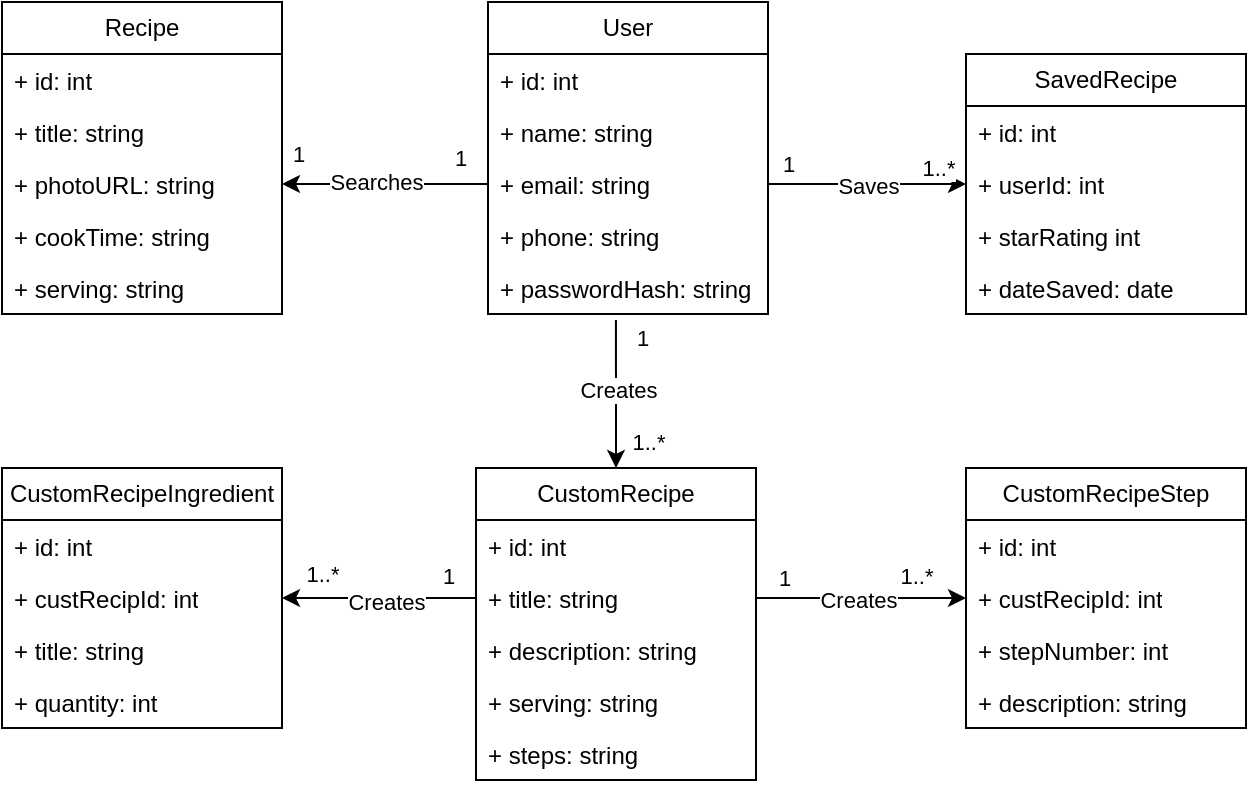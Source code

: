 <mxfile version="28.0.6">
  <diagram name="Page-1" id="riTdyIcI4bcscJIrnPK_">
    <mxGraphModel dx="824" dy="356" grid="0" gridSize="10" guides="1" tooltips="1" connect="1" arrows="1" fold="1" page="0" pageScale="1" pageWidth="850" pageHeight="1100" math="0" shadow="0">
      <root>
        <mxCell id="0" />
        <mxCell id="1" parent="0" />
        <mxCell id="7cRB-JxagoLuCM3HL7WU-1" value="User" style="swimlane;fontStyle=0;childLayout=stackLayout;horizontal=1;startSize=26;fillColor=none;horizontalStack=0;resizeParent=1;resizeParentMax=0;resizeLast=0;collapsible=1;marginBottom=0;whiteSpace=wrap;html=1;" parent="1" vertex="1">
          <mxGeometry x="1441" y="705" width="140" height="156" as="geometry">
            <mxRectangle x="1441" y="705" width="60" height="26" as="alternateBounds" />
          </mxGeometry>
        </mxCell>
        <mxCell id="7cRB-JxagoLuCM3HL7WU-2" value="+ id: int" style="text;strokeColor=none;fillColor=none;align=left;verticalAlign=top;spacingLeft=4;spacingRight=4;overflow=hidden;rotatable=0;points=[[0,0.5],[1,0.5]];portConstraint=eastwest;whiteSpace=wrap;html=1;" parent="7cRB-JxagoLuCM3HL7WU-1" vertex="1">
          <mxGeometry y="26" width="140" height="26" as="geometry" />
        </mxCell>
        <mxCell id="7cRB-JxagoLuCM3HL7WU-3" value="+ name: string" style="text;strokeColor=none;fillColor=none;align=left;verticalAlign=top;spacingLeft=4;spacingRight=4;overflow=hidden;rotatable=0;points=[[0,0.5],[1,0.5]];portConstraint=eastwest;whiteSpace=wrap;html=1;" parent="7cRB-JxagoLuCM3HL7WU-1" vertex="1">
          <mxGeometry y="52" width="140" height="26" as="geometry" />
        </mxCell>
        <mxCell id="7cRB-JxagoLuCM3HL7WU-4" value="+ email: string" style="text;strokeColor=none;fillColor=none;align=left;verticalAlign=top;spacingLeft=4;spacingRight=4;overflow=hidden;rotatable=0;points=[[0,0.5],[1,0.5]];portConstraint=eastwest;whiteSpace=wrap;html=1;" parent="7cRB-JxagoLuCM3HL7WU-1" vertex="1">
          <mxGeometry y="78" width="140" height="26" as="geometry" />
        </mxCell>
        <mxCell id="7cRB-JxagoLuCM3HL7WU-6" value="+ phone: string" style="text;strokeColor=none;fillColor=none;align=left;verticalAlign=top;spacingLeft=4;spacingRight=4;overflow=hidden;rotatable=0;points=[[0,0.5],[1,0.5]];portConstraint=eastwest;whiteSpace=wrap;html=1;" parent="7cRB-JxagoLuCM3HL7WU-1" vertex="1">
          <mxGeometry y="104" width="140" height="26" as="geometry" />
        </mxCell>
        <mxCell id="7cRB-JxagoLuCM3HL7WU-7" value="+ passwordHash: string" style="text;strokeColor=none;fillColor=none;align=left;verticalAlign=top;spacingLeft=4;spacingRight=4;overflow=hidden;rotatable=0;points=[[0,0.5],[1,0.5]];portConstraint=eastwest;whiteSpace=wrap;html=1;" parent="7cRB-JxagoLuCM3HL7WU-1" vertex="1">
          <mxGeometry y="130" width="140" height="26" as="geometry" />
        </mxCell>
        <mxCell id="7cRB-JxagoLuCM3HL7WU-8" value="SavedRecipe" style="swimlane;fontStyle=0;childLayout=stackLayout;horizontal=1;startSize=26;fillColor=none;horizontalStack=0;resizeParent=1;resizeParentMax=0;resizeLast=0;collapsible=1;marginBottom=0;whiteSpace=wrap;html=1;" parent="1" vertex="1">
          <mxGeometry x="1680" y="731" width="140" height="130" as="geometry">
            <mxRectangle x="1441" y="705" width="60" height="26" as="alternateBounds" />
          </mxGeometry>
        </mxCell>
        <mxCell id="7cRB-JxagoLuCM3HL7WU-9" value="+ id: int" style="text;strokeColor=none;fillColor=none;align=left;verticalAlign=top;spacingLeft=4;spacingRight=4;overflow=hidden;rotatable=0;points=[[0,0.5],[1,0.5]];portConstraint=eastwest;whiteSpace=wrap;html=1;" parent="7cRB-JxagoLuCM3HL7WU-8" vertex="1">
          <mxGeometry y="26" width="140" height="26" as="geometry" />
        </mxCell>
        <mxCell id="7cRB-JxagoLuCM3HL7WU-10" value="+ userId: int" style="text;strokeColor=none;fillColor=none;align=left;verticalAlign=top;spacingLeft=4;spacingRight=4;overflow=hidden;rotatable=0;points=[[0,0.5],[1,0.5]];portConstraint=eastwest;whiteSpace=wrap;html=1;" parent="7cRB-JxagoLuCM3HL7WU-8" vertex="1">
          <mxGeometry y="52" width="140" height="26" as="geometry" />
        </mxCell>
        <mxCell id="7cRB-JxagoLuCM3HL7WU-11" value="+ star&lt;span style=&quot;background-color: transparent; color: light-dark(rgb(0, 0, 0), rgb(255, 255, 255));&quot;&gt;Rating int&lt;/span&gt;" style="text;strokeColor=none;fillColor=none;align=left;verticalAlign=top;spacingLeft=4;spacingRight=4;overflow=hidden;rotatable=0;points=[[0,0.5],[1,0.5]];portConstraint=eastwest;whiteSpace=wrap;html=1;" parent="7cRB-JxagoLuCM3HL7WU-8" vertex="1">
          <mxGeometry y="78" width="140" height="26" as="geometry" />
        </mxCell>
        <mxCell id="7cRB-JxagoLuCM3HL7WU-12" value="+ dateSaved: date" style="text;strokeColor=none;fillColor=none;align=left;verticalAlign=top;spacingLeft=4;spacingRight=4;overflow=hidden;rotatable=0;points=[[0,0.5],[1,0.5]];portConstraint=eastwest;whiteSpace=wrap;html=1;" parent="7cRB-JxagoLuCM3HL7WU-8" vertex="1">
          <mxGeometry y="104" width="140" height="26" as="geometry" />
        </mxCell>
        <mxCell id="7cRB-JxagoLuCM3HL7WU-14" value="Recipe" style="swimlane;fontStyle=0;childLayout=stackLayout;horizontal=1;startSize=26;fillColor=none;horizontalStack=0;resizeParent=1;resizeParentMax=0;resizeLast=0;collapsible=1;marginBottom=0;whiteSpace=wrap;html=1;" parent="1" vertex="1">
          <mxGeometry x="1198" y="705" width="140" height="156" as="geometry">
            <mxRectangle x="1441" y="705" width="60" height="26" as="alternateBounds" />
          </mxGeometry>
        </mxCell>
        <mxCell id="7cRB-JxagoLuCM3HL7WU-15" value="+ id: int" style="text;strokeColor=none;fillColor=none;align=left;verticalAlign=top;spacingLeft=4;spacingRight=4;overflow=hidden;rotatable=0;points=[[0,0.5],[1,0.5]];portConstraint=eastwest;whiteSpace=wrap;html=1;" parent="7cRB-JxagoLuCM3HL7WU-14" vertex="1">
          <mxGeometry y="26" width="140" height="26" as="geometry" />
        </mxCell>
        <mxCell id="7cRB-JxagoLuCM3HL7WU-16" value="+ title: string" style="text;strokeColor=none;fillColor=none;align=left;verticalAlign=top;spacingLeft=4;spacingRight=4;overflow=hidden;rotatable=0;points=[[0,0.5],[1,0.5]];portConstraint=eastwest;whiteSpace=wrap;html=1;" parent="7cRB-JxagoLuCM3HL7WU-14" vertex="1">
          <mxGeometry y="52" width="140" height="26" as="geometry" />
        </mxCell>
        <mxCell id="7cRB-JxagoLuCM3HL7WU-18" value="+ photoURL: string" style="text;strokeColor=none;fillColor=none;align=left;verticalAlign=top;spacingLeft=4;spacingRight=4;overflow=hidden;rotatable=0;points=[[0,0.5],[1,0.5]];portConstraint=eastwest;whiteSpace=wrap;html=1;" parent="7cRB-JxagoLuCM3HL7WU-14" vertex="1">
          <mxGeometry y="78" width="140" height="26" as="geometry" />
        </mxCell>
        <mxCell id="7cRB-JxagoLuCM3HL7WU-19" value="+ cookTime: string" style="text;strokeColor=none;fillColor=none;align=left;verticalAlign=top;spacingLeft=4;spacingRight=4;overflow=hidden;rotatable=0;points=[[0,0.5],[1,0.5]];portConstraint=eastwest;whiteSpace=wrap;html=1;" parent="7cRB-JxagoLuCM3HL7WU-14" vertex="1">
          <mxGeometry y="104" width="140" height="26" as="geometry" />
        </mxCell>
        <mxCell id="7cRB-JxagoLuCM3HL7WU-20" value="+ serving: string" style="text;strokeColor=none;fillColor=none;align=left;verticalAlign=top;spacingLeft=4;spacingRight=4;overflow=hidden;rotatable=0;points=[[0,0.5],[1,0.5]];portConstraint=eastwest;whiteSpace=wrap;html=1;" parent="7cRB-JxagoLuCM3HL7WU-14" vertex="1">
          <mxGeometry y="130" width="140" height="26" as="geometry" />
        </mxCell>
        <mxCell id="0TWWb6cAhnwTtQk6iIFq-7" value="CustomRecipe" style="swimlane;fontStyle=0;childLayout=stackLayout;horizontal=1;startSize=26;fillColor=none;horizontalStack=0;resizeParent=1;resizeParentMax=0;resizeLast=0;collapsible=1;marginBottom=0;whiteSpace=wrap;html=1;" vertex="1" parent="1">
          <mxGeometry x="1435" y="938" width="140" height="156" as="geometry">
            <mxRectangle x="1441" y="705" width="60" height="26" as="alternateBounds" />
          </mxGeometry>
        </mxCell>
        <mxCell id="0TWWb6cAhnwTtQk6iIFq-8" value="+ id: int" style="text;strokeColor=none;fillColor=none;align=left;verticalAlign=top;spacingLeft=4;spacingRight=4;overflow=hidden;rotatable=0;points=[[0,0.5],[1,0.5]];portConstraint=eastwest;whiteSpace=wrap;html=1;" vertex="1" parent="0TWWb6cAhnwTtQk6iIFq-7">
          <mxGeometry y="26" width="140" height="26" as="geometry" />
        </mxCell>
        <mxCell id="0TWWb6cAhnwTtQk6iIFq-9" value="+ title: string" style="text;strokeColor=none;fillColor=none;align=left;verticalAlign=top;spacingLeft=4;spacingRight=4;overflow=hidden;rotatable=0;points=[[0,0.5],[1,0.5]];portConstraint=eastwest;whiteSpace=wrap;html=1;" vertex="1" parent="0TWWb6cAhnwTtQk6iIFq-7">
          <mxGeometry y="52" width="140" height="26" as="geometry" />
        </mxCell>
        <mxCell id="0TWWb6cAhnwTtQk6iIFq-10" value="+ description: string" style="text;strokeColor=none;fillColor=none;align=left;verticalAlign=top;spacingLeft=4;spacingRight=4;overflow=hidden;rotatable=0;points=[[0,0.5],[1,0.5]];portConstraint=eastwest;whiteSpace=wrap;html=1;" vertex="1" parent="0TWWb6cAhnwTtQk6iIFq-7">
          <mxGeometry y="78" width="140" height="26" as="geometry" />
        </mxCell>
        <mxCell id="0TWWb6cAhnwTtQk6iIFq-13" value="+ serving: string" style="text;strokeColor=none;fillColor=none;align=left;verticalAlign=top;spacingLeft=4;spacingRight=4;overflow=hidden;rotatable=0;points=[[0,0.5],[1,0.5]];portConstraint=eastwest;whiteSpace=wrap;html=1;" vertex="1" parent="0TWWb6cAhnwTtQk6iIFq-7">
          <mxGeometry y="104" width="140" height="26" as="geometry" />
        </mxCell>
        <mxCell id="0TWWb6cAhnwTtQk6iIFq-20" value="+ steps: string" style="text;strokeColor=none;fillColor=none;align=left;verticalAlign=top;spacingLeft=4;spacingRight=4;overflow=hidden;rotatable=0;points=[[0,0.5],[1,0.5]];portConstraint=eastwest;whiteSpace=wrap;html=1;" vertex="1" parent="0TWWb6cAhnwTtQk6iIFq-7">
          <mxGeometry y="130" width="140" height="26" as="geometry" />
        </mxCell>
        <mxCell id="0TWWb6cAhnwTtQk6iIFq-14" value="CustomRecipeIngredient" style="swimlane;fontStyle=0;childLayout=stackLayout;horizontal=1;startSize=26;fillColor=none;horizontalStack=0;resizeParent=1;resizeParentMax=0;resizeLast=0;collapsible=1;marginBottom=0;whiteSpace=wrap;html=1;" vertex="1" parent="1">
          <mxGeometry x="1198" y="938" width="140" height="130" as="geometry">
            <mxRectangle x="1441" y="705" width="60" height="26" as="alternateBounds" />
          </mxGeometry>
        </mxCell>
        <mxCell id="0TWWb6cAhnwTtQk6iIFq-15" value="+ id: int" style="text;strokeColor=none;fillColor=none;align=left;verticalAlign=top;spacingLeft=4;spacingRight=4;overflow=hidden;rotatable=0;points=[[0,0.5],[1,0.5]];portConstraint=eastwest;whiteSpace=wrap;html=1;" vertex="1" parent="0TWWb6cAhnwTtQk6iIFq-14">
          <mxGeometry y="26" width="140" height="26" as="geometry" />
        </mxCell>
        <mxCell id="0TWWb6cAhnwTtQk6iIFq-19" value="+ custRecipId: int" style="text;strokeColor=none;fillColor=none;align=left;verticalAlign=top;spacingLeft=4;spacingRight=4;overflow=hidden;rotatable=0;points=[[0,0.5],[1,0.5]];portConstraint=eastwest;whiteSpace=wrap;html=1;" vertex="1" parent="0TWWb6cAhnwTtQk6iIFq-14">
          <mxGeometry y="52" width="140" height="26" as="geometry" />
        </mxCell>
        <mxCell id="0TWWb6cAhnwTtQk6iIFq-16" value="+ title: string" style="text;strokeColor=none;fillColor=none;align=left;verticalAlign=top;spacingLeft=4;spacingRight=4;overflow=hidden;rotatable=0;points=[[0,0.5],[1,0.5]];portConstraint=eastwest;whiteSpace=wrap;html=1;" vertex="1" parent="0TWWb6cAhnwTtQk6iIFq-14">
          <mxGeometry y="78" width="140" height="26" as="geometry" />
        </mxCell>
        <mxCell id="0TWWb6cAhnwTtQk6iIFq-18" value="+ quantity: int" style="text;strokeColor=none;fillColor=none;align=left;verticalAlign=top;spacingLeft=4;spacingRight=4;overflow=hidden;rotatable=0;points=[[0,0.5],[1,0.5]];portConstraint=eastwest;whiteSpace=wrap;html=1;" vertex="1" parent="0TWWb6cAhnwTtQk6iIFq-14">
          <mxGeometry y="104" width="140" height="26" as="geometry" />
        </mxCell>
        <mxCell id="0TWWb6cAhnwTtQk6iIFq-21" value="CustomRecipeStep" style="swimlane;fontStyle=0;childLayout=stackLayout;horizontal=1;startSize=26;fillColor=none;horizontalStack=0;resizeParent=1;resizeParentMax=0;resizeLast=0;collapsible=1;marginBottom=0;whiteSpace=wrap;html=1;" vertex="1" parent="1">
          <mxGeometry x="1680" y="938" width="140" height="130" as="geometry">
            <mxRectangle x="1441" y="705" width="60" height="26" as="alternateBounds" />
          </mxGeometry>
        </mxCell>
        <mxCell id="0TWWb6cAhnwTtQk6iIFq-22" value="+ id: int" style="text;strokeColor=none;fillColor=none;align=left;verticalAlign=top;spacingLeft=4;spacingRight=4;overflow=hidden;rotatable=0;points=[[0,0.5],[1,0.5]];portConstraint=eastwest;whiteSpace=wrap;html=1;" vertex="1" parent="0TWWb6cAhnwTtQk6iIFq-21">
          <mxGeometry y="26" width="140" height="26" as="geometry" />
        </mxCell>
        <mxCell id="0TWWb6cAhnwTtQk6iIFq-23" value="+ custRecipId: int" style="text;strokeColor=none;fillColor=none;align=left;verticalAlign=top;spacingLeft=4;spacingRight=4;overflow=hidden;rotatable=0;points=[[0,0.5],[1,0.5]];portConstraint=eastwest;whiteSpace=wrap;html=1;" vertex="1" parent="0TWWb6cAhnwTtQk6iIFq-21">
          <mxGeometry y="52" width="140" height="26" as="geometry" />
        </mxCell>
        <mxCell id="0TWWb6cAhnwTtQk6iIFq-24" value="+ stepNumber: int" style="text;strokeColor=none;fillColor=none;align=left;verticalAlign=top;spacingLeft=4;spacingRight=4;overflow=hidden;rotatable=0;points=[[0,0.5],[1,0.5]];portConstraint=eastwest;whiteSpace=wrap;html=1;" vertex="1" parent="0TWWb6cAhnwTtQk6iIFq-21">
          <mxGeometry y="78" width="140" height="26" as="geometry" />
        </mxCell>
        <mxCell id="0TWWb6cAhnwTtQk6iIFq-25" value="+ description: string" style="text;strokeColor=none;fillColor=none;align=left;verticalAlign=top;spacingLeft=4;spacingRight=4;overflow=hidden;rotatable=0;points=[[0,0.5],[1,0.5]];portConstraint=eastwest;whiteSpace=wrap;html=1;" vertex="1" parent="0TWWb6cAhnwTtQk6iIFq-21">
          <mxGeometry y="104" width="140" height="26" as="geometry" />
        </mxCell>
        <mxCell id="0TWWb6cAhnwTtQk6iIFq-26" value="" style="endArrow=classic;html=1;rounded=0;exitX=1;exitY=0.5;exitDx=0;exitDy=0;entryX=0;entryY=0.5;entryDx=0;entryDy=0;" edge="1" parent="1" source="7cRB-JxagoLuCM3HL7WU-4" target="7cRB-JxagoLuCM3HL7WU-10">
          <mxGeometry width="50" height="50" relative="1" as="geometry">
            <mxPoint x="1689" y="792" as="sourcePoint" />
            <mxPoint x="1739" y="742" as="targetPoint" />
          </mxGeometry>
        </mxCell>
        <mxCell id="0TWWb6cAhnwTtQk6iIFq-27" value="1" style="edgeLabel;html=1;align=center;verticalAlign=middle;resizable=0;points=[];" vertex="1" connectable="0" parent="0TWWb6cAhnwTtQk6iIFq-26">
          <mxGeometry x="-0.717" y="-2" relative="1" as="geometry">
            <mxPoint x="-4" y="-12" as="offset" />
          </mxGeometry>
        </mxCell>
        <mxCell id="0TWWb6cAhnwTtQk6iIFq-28" value="1..*" style="edgeLabel;html=1;align=center;verticalAlign=middle;resizable=0;points=[];" vertex="1" connectable="0" parent="0TWWb6cAhnwTtQk6iIFq-26">
          <mxGeometry x="0.758" y="-1" relative="1" as="geometry">
            <mxPoint x="-2" y="-9" as="offset" />
          </mxGeometry>
        </mxCell>
        <mxCell id="0TWWb6cAhnwTtQk6iIFq-42" value="Saves" style="edgeLabel;html=1;align=center;verticalAlign=middle;resizable=0;points=[];" vertex="1" connectable="0" parent="0TWWb6cAhnwTtQk6iIFq-26">
          <mxGeometry x="0.01" y="-1" relative="1" as="geometry">
            <mxPoint as="offset" />
          </mxGeometry>
        </mxCell>
        <mxCell id="0TWWb6cAhnwTtQk6iIFq-29" value="" style="endArrow=classic;html=1;rounded=0;exitX=0;exitY=0.5;exitDx=0;exitDy=0;entryX=1;entryY=0.5;entryDx=0;entryDy=0;" edge="1" parent="1" source="7cRB-JxagoLuCM3HL7WU-4" target="7cRB-JxagoLuCM3HL7WU-18">
          <mxGeometry width="50" height="50" relative="1" as="geometry">
            <mxPoint x="1689" y="792" as="sourcePoint" />
            <mxPoint x="1739" y="742" as="targetPoint" />
          </mxGeometry>
        </mxCell>
        <mxCell id="0TWWb6cAhnwTtQk6iIFq-30" value="1" style="edgeLabel;html=1;align=center;verticalAlign=middle;resizable=0;points=[];" vertex="1" connectable="0" parent="0TWWb6cAhnwTtQk6iIFq-29">
          <mxGeometry x="-0.748" y="1" relative="1" as="geometry">
            <mxPoint x="-1" y="-14" as="offset" />
          </mxGeometry>
        </mxCell>
        <mxCell id="0TWWb6cAhnwTtQk6iIFq-31" value="1" style="edgeLabel;html=1;align=center;verticalAlign=middle;resizable=0;points=[];" vertex="1" connectable="0" parent="0TWWb6cAhnwTtQk6iIFq-29">
          <mxGeometry x="0.709" y="2" relative="1" as="geometry">
            <mxPoint x="-7" y="-17" as="offset" />
          </mxGeometry>
        </mxCell>
        <mxCell id="0TWWb6cAhnwTtQk6iIFq-41" value="Searches" style="edgeLabel;html=1;align=center;verticalAlign=middle;resizable=0;points=[];" vertex="1" connectable="0" parent="0TWWb6cAhnwTtQk6iIFq-29">
          <mxGeometry x="0.087" y="-1" relative="1" as="geometry">
            <mxPoint as="offset" />
          </mxGeometry>
        </mxCell>
        <mxCell id="0TWWb6cAhnwTtQk6iIFq-32" value="" style="endArrow=classic;html=1;rounded=0;exitX=0.457;exitY=1.115;exitDx=0;exitDy=0;exitPerimeter=0;entryX=0.5;entryY=0;entryDx=0;entryDy=0;" edge="1" parent="1" source="7cRB-JxagoLuCM3HL7WU-7" target="0TWWb6cAhnwTtQk6iIFq-7">
          <mxGeometry width="50" height="50" relative="1" as="geometry">
            <mxPoint x="1689" y="1025" as="sourcePoint" />
            <mxPoint x="1739" y="975" as="targetPoint" />
          </mxGeometry>
        </mxCell>
        <mxCell id="0TWWb6cAhnwTtQk6iIFq-33" value="1" style="edgeLabel;html=1;align=center;verticalAlign=middle;resizable=0;points=[];" vertex="1" connectable="0" parent="0TWWb6cAhnwTtQk6iIFq-32">
          <mxGeometry x="-0.703" relative="1" as="geometry">
            <mxPoint x="13" y="-2" as="offset" />
          </mxGeometry>
        </mxCell>
        <mxCell id="0TWWb6cAhnwTtQk6iIFq-34" value="1..*" style="edgeLabel;html=1;align=center;verticalAlign=middle;resizable=0;points=[];" vertex="1" connectable="0" parent="0TWWb6cAhnwTtQk6iIFq-32">
          <mxGeometry x="0.514" y="2" relative="1" as="geometry">
            <mxPoint x="14" y="5" as="offset" />
          </mxGeometry>
        </mxCell>
        <mxCell id="0TWWb6cAhnwTtQk6iIFq-43" value="Creates" style="edgeLabel;html=1;align=center;verticalAlign=middle;resizable=0;points=[];" vertex="1" connectable="0" parent="0TWWb6cAhnwTtQk6iIFq-32">
          <mxGeometry x="-0.054" y="1" relative="1" as="geometry">
            <mxPoint as="offset" />
          </mxGeometry>
        </mxCell>
        <mxCell id="0TWWb6cAhnwTtQk6iIFq-35" value="" style="endArrow=classic;html=1;rounded=0;entryX=1;entryY=0.5;entryDx=0;entryDy=0;exitX=0;exitY=0.5;exitDx=0;exitDy=0;" edge="1" parent="1" source="0TWWb6cAhnwTtQk6iIFq-9" target="0TWWb6cAhnwTtQk6iIFq-19">
          <mxGeometry width="50" height="50" relative="1" as="geometry">
            <mxPoint x="1418" y="1023" as="sourcePoint" />
            <mxPoint x="1621" y="1033" as="targetPoint" />
          </mxGeometry>
        </mxCell>
        <mxCell id="0TWWb6cAhnwTtQk6iIFq-36" value="1" style="edgeLabel;html=1;align=center;verticalAlign=middle;resizable=0;points=[];" vertex="1" connectable="0" parent="0TWWb6cAhnwTtQk6iIFq-35">
          <mxGeometry x="-0.703" relative="1" as="geometry">
            <mxPoint y="-11" as="offset" />
          </mxGeometry>
        </mxCell>
        <mxCell id="0TWWb6cAhnwTtQk6iIFq-37" value="1..*" style="edgeLabel;html=1;align=center;verticalAlign=middle;resizable=0;points=[];" vertex="1" connectable="0" parent="0TWWb6cAhnwTtQk6iIFq-35">
          <mxGeometry x="0.514" y="2" relative="1" as="geometry">
            <mxPoint x="-4" y="-14" as="offset" />
          </mxGeometry>
        </mxCell>
        <mxCell id="0TWWb6cAhnwTtQk6iIFq-44" value="Creates" style="edgeLabel;html=1;align=center;verticalAlign=middle;resizable=0;points=[];" vertex="1" connectable="0" parent="0TWWb6cAhnwTtQk6iIFq-35">
          <mxGeometry x="-0.062" y="2" relative="1" as="geometry">
            <mxPoint as="offset" />
          </mxGeometry>
        </mxCell>
        <mxCell id="0TWWb6cAhnwTtQk6iIFq-38" value="" style="endArrow=classic;html=1;rounded=0;exitX=1;exitY=0.5;exitDx=0;exitDy=0;entryX=0;entryY=0.5;entryDx=0;entryDy=0;" edge="1" parent="1" source="0TWWb6cAhnwTtQk6iIFq-9" target="0TWWb6cAhnwTtQk6iIFq-23">
          <mxGeometry width="50" height="50" relative="1" as="geometry">
            <mxPoint x="1455" y="1061" as="sourcePoint" />
            <mxPoint x="1455" y="1135" as="targetPoint" />
          </mxGeometry>
        </mxCell>
        <mxCell id="0TWWb6cAhnwTtQk6iIFq-39" value="1" style="edgeLabel;html=1;align=center;verticalAlign=middle;resizable=0;points=[];" vertex="1" connectable="0" parent="0TWWb6cAhnwTtQk6iIFq-38">
          <mxGeometry x="-0.703" relative="1" as="geometry">
            <mxPoint x="-2" y="-10" as="offset" />
          </mxGeometry>
        </mxCell>
        <mxCell id="0TWWb6cAhnwTtQk6iIFq-40" value="1..*" style="edgeLabel;html=1;align=center;verticalAlign=middle;resizable=0;points=[];" vertex="1" connectable="0" parent="0TWWb6cAhnwTtQk6iIFq-38">
          <mxGeometry x="0.514" y="2" relative="1" as="geometry">
            <mxPoint y="-9" as="offset" />
          </mxGeometry>
        </mxCell>
        <mxCell id="0TWWb6cAhnwTtQk6iIFq-45" value="Creates" style="edgeLabel;html=1;align=center;verticalAlign=middle;resizable=0;points=[];" vertex="1" connectable="0" parent="0TWWb6cAhnwTtQk6iIFq-38">
          <mxGeometry x="-0.035" y="-1" relative="1" as="geometry">
            <mxPoint as="offset" />
          </mxGeometry>
        </mxCell>
      </root>
    </mxGraphModel>
  </diagram>
</mxfile>
